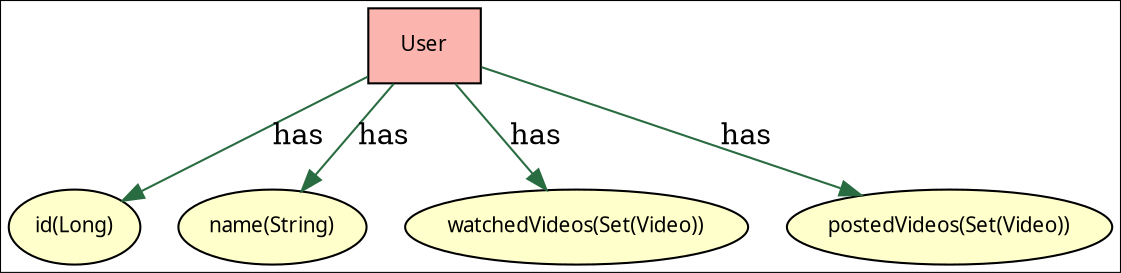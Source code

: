 digraph G {
    node[shape=rectangle, fontname=Tahoma, fontsize=10, style="filled",
        gradientangle="270", fillcolor="bisque", colorscheme="pastel19"]
  	colorscheme="pastel19"
    cluster=true;

		User [fillcolor="1"]
		
		

		
	    id [label="id(Long)" fillcolor="6" shape=ellipse ]
	    
            User -> id [color="#2A6C41" label="has"]
	    
		
	    name [label="name(String)" fillcolor="6" shape=ellipse ]
	    
            User -> name [color="#2A6C41" label="has"]
	    
		
	    watchedVideos [label="watchedVideos(Set(Video))" fillcolor="6" shape=ellipse ]
	    
            User -> watchedVideos [color="#2A6C41" label="has"]
	    
		
	    postedVideos [label="postedVideos(Set(Video))" fillcolor="6" shape=ellipse ]
	    
            User -> postedVideos [color="#2A6C41" label="has"]
	    
	
}

